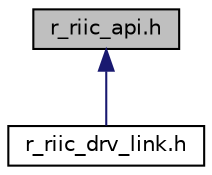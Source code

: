 digraph "r_riic_api.h"
{
 // LATEX_PDF_SIZE
  edge [fontname="Helvetica",fontsize="10",labelfontname="Helvetica",labelfontsize="10"];
  node [fontname="Helvetica",fontsize="10",shape=record];
  Node1 [label="r_riic_api.h",height=0.2,width=0.4,color="black", fillcolor="grey75", style="filled", fontcolor="black",tooltip=" "];
  Node1 -> Node2 [dir="back",color="midnightblue",fontsize="10",style="solid",fontname="Helvetica"];
  Node2 [label="r_riic_drv_link.h",height=0.2,width=0.4,color="black", fillcolor="white", style="filled",URL="$d2/ddd/r__riic__drv__link_8h.html",tooltip=" "];
}
